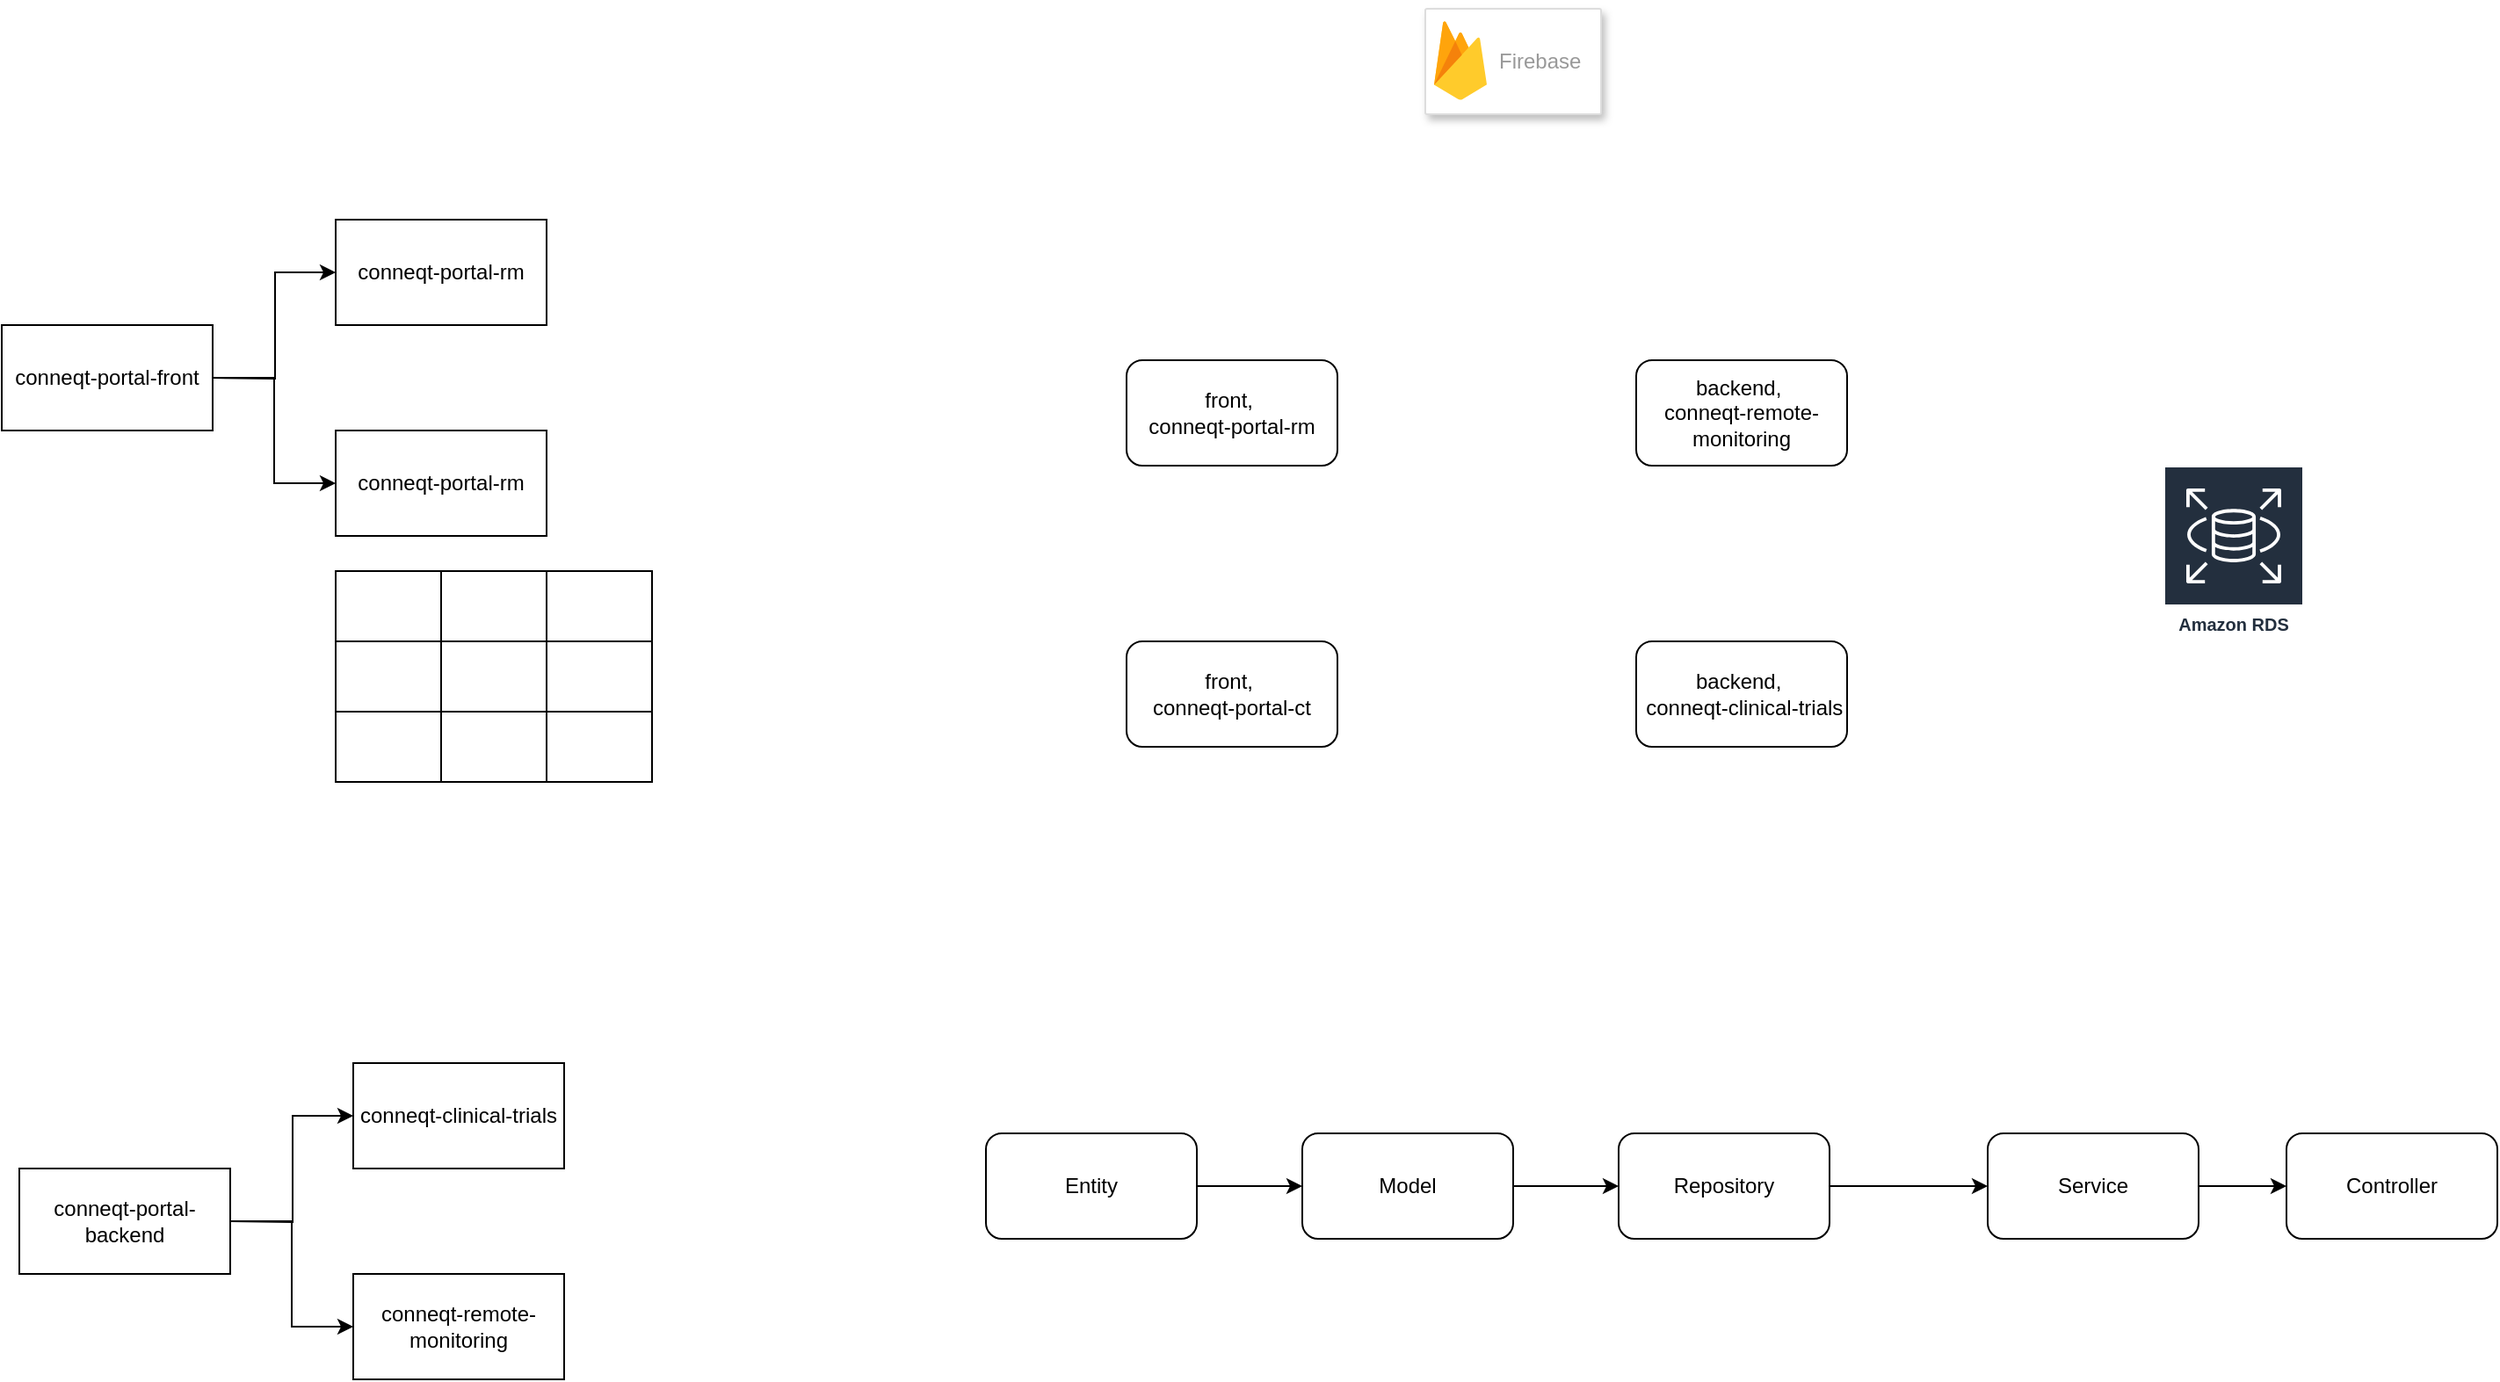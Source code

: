 <mxfile>
    <diagram name="Page-1" id="VaM-L-S5CBO_FVDyauTC">
        <mxGraphModel dx="874" dy="1484" grid="1" gridSize="10" guides="1" tooltips="1" connect="1" arrows="1" fold="1" page="0" pageScale="1" pageWidth="827" pageHeight="1169" math="0" shadow="0" adaptiveColors="auto">
            <root>
                <mxCell id="0"/>
                <mxCell id="1" parent="0"/>
                <mxCell id="NizS2etTmJ6nmRSP1m50-1" value="" style="strokeColor=#dddddd;shadow=1;strokeWidth=1;rounded=1;absoluteArcSize=1;arcSize=2;" parent="1" vertex="1">
                    <mxGeometry x="920" y="-30" width="100" height="60" as="geometry"/>
                </mxCell>
                <mxCell id="NizS2etTmJ6nmRSP1m50-2" value="Firebase" style="sketch=0;dashed=0;connectable=0;html=1;fillColor=#5184F3;strokeColor=none;shape=mxgraph.gcp2.firebase;part=1;labelPosition=right;verticalLabelPosition=middle;align=left;verticalAlign=middle;spacingLeft=5;fontColor=#999999;fontSize=12;" parent="NizS2etTmJ6nmRSP1m50-1" vertex="1">
                    <mxGeometry width="30" height="45" relative="1" as="geometry">
                        <mxPoint x="5" y="7" as="offset"/>
                    </mxGeometry>
                </mxCell>
                <mxCell id="NizS2etTmJ6nmRSP1m50-16" style="edgeStyle=orthogonalEdgeStyle;rounded=0;orthogonalLoop=1;jettySize=auto;html=1;entryX=0;entryY=0.5;entryDx=0;entryDy=0;" parent="1" target="NizS2etTmJ6nmRSP1m50-6" edge="1">
                    <mxGeometry relative="1" as="geometry">
                        <mxPoint x="230" y="180" as="sourcePoint"/>
                    </mxGeometry>
                </mxCell>
                <mxCell id="NizS2etTmJ6nmRSP1m50-18" value="" style="edgeStyle=orthogonalEdgeStyle;rounded=0;orthogonalLoop=1;jettySize=auto;html=1;" parent="1" source="NizS2etTmJ6nmRSP1m50-5" target="NizS2etTmJ6nmRSP1m50-7" edge="1">
                    <mxGeometry relative="1" as="geometry"/>
                </mxCell>
                <mxCell id="NizS2etTmJ6nmRSP1m50-5" value="conneqt-portal-front" style="rounded=0;whiteSpace=wrap;html=1;" parent="1" vertex="1">
                    <mxGeometry x="110" y="150" width="120" height="60" as="geometry"/>
                </mxCell>
                <mxCell id="NizS2etTmJ6nmRSP1m50-6" value="conneqt-portal-rm" style="rounded=0;whiteSpace=wrap;html=1;" parent="1" vertex="1">
                    <mxGeometry x="300" y="90" width="120" height="60" as="geometry"/>
                </mxCell>
                <mxCell id="NizS2etTmJ6nmRSP1m50-7" value="conneqt-portal-rm" style="rounded=0;whiteSpace=wrap;html=1;" parent="1" vertex="1">
                    <mxGeometry x="300" y="210" width="120" height="60" as="geometry"/>
                </mxCell>
                <mxCell id="NizS2etTmJ6nmRSP1m50-19" style="edgeStyle=orthogonalEdgeStyle;rounded=0;orthogonalLoop=1;jettySize=auto;html=1;entryX=0;entryY=0.5;entryDx=0;entryDy=0;" parent="1" target="NizS2etTmJ6nmRSP1m50-22" edge="1">
                    <mxGeometry relative="1" as="geometry">
                        <mxPoint x="240" y="660" as="sourcePoint"/>
                    </mxGeometry>
                </mxCell>
                <mxCell id="NizS2etTmJ6nmRSP1m50-20" value="" style="edgeStyle=orthogonalEdgeStyle;rounded=0;orthogonalLoop=1;jettySize=auto;html=1;" parent="1" source="NizS2etTmJ6nmRSP1m50-21" target="NizS2etTmJ6nmRSP1m50-23" edge="1">
                    <mxGeometry relative="1" as="geometry"/>
                </mxCell>
                <mxCell id="NizS2etTmJ6nmRSP1m50-21" value="conneqt-portal-backend" style="rounded=0;whiteSpace=wrap;html=1;" parent="1" vertex="1">
                    <mxGeometry x="120" y="630" width="120" height="60" as="geometry"/>
                </mxCell>
                <mxCell id="NizS2etTmJ6nmRSP1m50-22" value="conneqt-clinical-trials" style="rounded=0;whiteSpace=wrap;html=1;" parent="1" vertex="1">
                    <mxGeometry x="310" y="570" width="120" height="60" as="geometry"/>
                </mxCell>
                <mxCell id="NizS2etTmJ6nmRSP1m50-23" value="conneqt-remote-monitoring" style="rounded=0;whiteSpace=wrap;html=1;" parent="1" vertex="1">
                    <mxGeometry x="310" y="690" width="120" height="60" as="geometry"/>
                </mxCell>
                <mxCell id="mgTpuZ6k5zJ7OECo9nhY-1" value="Amazon RDS" style="sketch=0;outlineConnect=0;fontColor=#232F3E;gradientColor=none;strokeColor=#ffffff;fillColor=#232F3E;dashed=0;verticalLabelPosition=middle;verticalAlign=bottom;align=center;html=1;whiteSpace=wrap;fontSize=10;fontStyle=1;spacing=3;shape=mxgraph.aws4.productIcon;prIcon=mxgraph.aws4.rds;" parent="1" vertex="1">
                    <mxGeometry x="1340" y="230" width="80" height="100" as="geometry"/>
                </mxCell>
                <mxCell id="mgTpuZ6k5zJ7OECo9nhY-3" value="front,&amp;nbsp;&lt;div&gt;conneqt-portal-rm&lt;/div&gt;" style="rounded=1;whiteSpace=wrap;html=1;" parent="1" vertex="1">
                    <mxGeometry x="750" y="170" width="120" height="60" as="geometry"/>
                </mxCell>
                <mxCell id="mgTpuZ6k5zJ7OECo9nhY-4" value="front,&amp;nbsp;&lt;div&gt;conneqt-portal-ct&lt;/div&gt;" style="rounded=1;whiteSpace=wrap;html=1;" parent="1" vertex="1">
                    <mxGeometry x="750" y="330" width="120" height="60" as="geometry"/>
                </mxCell>
                <mxCell id="mgTpuZ6k5zJ7OECo9nhY-5" value="backend,&amp;nbsp;&lt;br&gt;&amp;nbsp;conneqt-clinical-trials" style="rounded=1;whiteSpace=wrap;html=1;" parent="1" vertex="1">
                    <mxGeometry x="1040" y="330" width="120" height="60" as="geometry"/>
                </mxCell>
                <mxCell id="mgTpuZ6k5zJ7OECo9nhY-6" value="backend,&amp;nbsp;&lt;br&gt;conneqt-remote-monitoring" style="rounded=1;whiteSpace=wrap;html=1;" parent="1" vertex="1">
                    <mxGeometry x="1040" y="170" width="120" height="60" as="geometry"/>
                </mxCell>
                <mxCell id="bbUUKwLU6sLg9LkwPDA8-3" value="" style="edgeStyle=orthogonalEdgeStyle;rounded=0;orthogonalLoop=1;jettySize=auto;html=1;" parent="1" source="bbUUKwLU6sLg9LkwPDA8-1" target="bbUUKwLU6sLg9LkwPDA8-2" edge="1">
                    <mxGeometry relative="1" as="geometry"/>
                </mxCell>
                <mxCell id="bbUUKwLU6sLg9LkwPDA8-1" value="Entity" style="rounded=1;whiteSpace=wrap;html=1;" parent="1" vertex="1">
                    <mxGeometry x="670" y="610" width="120" height="60" as="geometry"/>
                </mxCell>
                <mxCell id="bbUUKwLU6sLg9LkwPDA8-5" value="" style="edgeStyle=orthogonalEdgeStyle;rounded=0;orthogonalLoop=1;jettySize=auto;html=1;" parent="1" source="bbUUKwLU6sLg9LkwPDA8-2" target="bbUUKwLU6sLg9LkwPDA8-4" edge="1">
                    <mxGeometry relative="1" as="geometry"/>
                </mxCell>
                <mxCell id="bbUUKwLU6sLg9LkwPDA8-2" value="Model" style="rounded=1;whiteSpace=wrap;html=1;" parent="1" vertex="1">
                    <mxGeometry x="850" y="610" width="120" height="60" as="geometry"/>
                </mxCell>
                <mxCell id="bbUUKwLU6sLg9LkwPDA8-7" value="" style="edgeStyle=orthogonalEdgeStyle;rounded=0;orthogonalLoop=1;jettySize=auto;html=1;" parent="1" source="bbUUKwLU6sLg9LkwPDA8-4" target="bbUUKwLU6sLg9LkwPDA8-6" edge="1">
                    <mxGeometry relative="1" as="geometry"/>
                </mxCell>
                <mxCell id="bbUUKwLU6sLg9LkwPDA8-4" value="Repository" style="rounded=1;whiteSpace=wrap;html=1;" parent="1" vertex="1">
                    <mxGeometry x="1030" y="610" width="120" height="60" as="geometry"/>
                </mxCell>
                <mxCell id="bbUUKwLU6sLg9LkwPDA8-9" value="" style="edgeStyle=orthogonalEdgeStyle;rounded=0;orthogonalLoop=1;jettySize=auto;html=1;" parent="1" source="bbUUKwLU6sLg9LkwPDA8-6" target="bbUUKwLU6sLg9LkwPDA8-8" edge="1">
                    <mxGeometry relative="1" as="geometry"/>
                </mxCell>
                <mxCell id="bbUUKwLU6sLg9LkwPDA8-6" value="Service" style="rounded=1;whiteSpace=wrap;html=1;" parent="1" vertex="1">
                    <mxGeometry x="1240" y="610" width="120" height="60" as="geometry"/>
                </mxCell>
                <mxCell id="bbUUKwLU6sLg9LkwPDA8-8" value="Controller" style="rounded=1;whiteSpace=wrap;html=1;" parent="1" vertex="1">
                    <mxGeometry x="1410" y="610" width="120" height="60" as="geometry"/>
                </mxCell>
                <mxCell id="3" value="" style="shape=table;startSize=0;container=1;collapsible=0;childLayout=tableLayout;fontSize=16;" vertex="1" parent="1">
                    <mxGeometry x="300" y="290" width="180" height="120" as="geometry"/>
                </mxCell>
                <mxCell id="4" value="" style="shape=tableRow;horizontal=0;startSize=0;swimlaneHead=0;swimlaneBody=0;strokeColor=inherit;top=0;left=0;bottom=0;right=0;collapsible=0;dropTarget=0;fillColor=none;points=[[0,0.5],[1,0.5]];portConstraint=eastwest;fontSize=16;" vertex="1" parent="3">
                    <mxGeometry width="180" height="40" as="geometry"/>
                </mxCell>
                <mxCell id="5" value="" style="shape=partialRectangle;html=1;whiteSpace=wrap;connectable=0;strokeColor=inherit;overflow=hidden;fillColor=none;top=0;left=0;bottom=0;right=0;pointerEvents=1;fontSize=16;" vertex="1" parent="4">
                    <mxGeometry width="60" height="40" as="geometry">
                        <mxRectangle width="60" height="40" as="alternateBounds"/>
                    </mxGeometry>
                </mxCell>
                <mxCell id="6" value="" style="shape=partialRectangle;html=1;whiteSpace=wrap;connectable=0;strokeColor=inherit;overflow=hidden;fillColor=none;top=0;left=0;bottom=0;right=0;pointerEvents=1;fontSize=16;" vertex="1" parent="4">
                    <mxGeometry x="60" width="60" height="40" as="geometry">
                        <mxRectangle width="60" height="40" as="alternateBounds"/>
                    </mxGeometry>
                </mxCell>
                <mxCell id="7" value="" style="shape=partialRectangle;html=1;whiteSpace=wrap;connectable=0;strokeColor=inherit;overflow=hidden;fillColor=none;top=0;left=0;bottom=0;right=0;pointerEvents=1;fontSize=16;" vertex="1" parent="4">
                    <mxGeometry x="120" width="60" height="40" as="geometry">
                        <mxRectangle width="60" height="40" as="alternateBounds"/>
                    </mxGeometry>
                </mxCell>
                <mxCell id="8" value="" style="shape=tableRow;horizontal=0;startSize=0;swimlaneHead=0;swimlaneBody=0;strokeColor=inherit;top=0;left=0;bottom=0;right=0;collapsible=0;dropTarget=0;fillColor=none;points=[[0,0.5],[1,0.5]];portConstraint=eastwest;fontSize=16;" vertex="1" parent="3">
                    <mxGeometry y="40" width="180" height="40" as="geometry"/>
                </mxCell>
                <mxCell id="9" value="" style="shape=partialRectangle;html=1;whiteSpace=wrap;connectable=0;strokeColor=inherit;overflow=hidden;fillColor=none;top=0;left=0;bottom=0;right=0;pointerEvents=1;fontSize=16;" vertex="1" parent="8">
                    <mxGeometry width="60" height="40" as="geometry">
                        <mxRectangle width="60" height="40" as="alternateBounds"/>
                    </mxGeometry>
                </mxCell>
                <mxCell id="10" value="" style="shape=partialRectangle;html=1;whiteSpace=wrap;connectable=0;strokeColor=inherit;overflow=hidden;fillColor=none;top=0;left=0;bottom=0;right=0;pointerEvents=1;fontSize=16;" vertex="1" parent="8">
                    <mxGeometry x="60" width="60" height="40" as="geometry">
                        <mxRectangle width="60" height="40" as="alternateBounds"/>
                    </mxGeometry>
                </mxCell>
                <mxCell id="11" value="" style="shape=partialRectangle;html=1;whiteSpace=wrap;connectable=0;strokeColor=inherit;overflow=hidden;fillColor=none;top=0;left=0;bottom=0;right=0;pointerEvents=1;fontSize=16;" vertex="1" parent="8">
                    <mxGeometry x="120" width="60" height="40" as="geometry">
                        <mxRectangle width="60" height="40" as="alternateBounds"/>
                    </mxGeometry>
                </mxCell>
                <mxCell id="12" value="" style="shape=tableRow;horizontal=0;startSize=0;swimlaneHead=0;swimlaneBody=0;strokeColor=inherit;top=0;left=0;bottom=0;right=0;collapsible=0;dropTarget=0;fillColor=none;points=[[0,0.5],[1,0.5]];portConstraint=eastwest;fontSize=16;" vertex="1" parent="3">
                    <mxGeometry y="80" width="180" height="40" as="geometry"/>
                </mxCell>
                <mxCell id="13" value="" style="shape=partialRectangle;html=1;whiteSpace=wrap;connectable=0;strokeColor=inherit;overflow=hidden;fillColor=none;top=0;left=0;bottom=0;right=0;pointerEvents=1;fontSize=16;" vertex="1" parent="12">
                    <mxGeometry width="60" height="40" as="geometry">
                        <mxRectangle width="60" height="40" as="alternateBounds"/>
                    </mxGeometry>
                </mxCell>
                <mxCell id="14" value="" style="shape=partialRectangle;html=1;whiteSpace=wrap;connectable=0;strokeColor=inherit;overflow=hidden;fillColor=none;top=0;left=0;bottom=0;right=0;pointerEvents=1;fontSize=16;" vertex="1" parent="12">
                    <mxGeometry x="60" width="60" height="40" as="geometry">
                        <mxRectangle width="60" height="40" as="alternateBounds"/>
                    </mxGeometry>
                </mxCell>
                <mxCell id="15" value="" style="shape=partialRectangle;html=1;whiteSpace=wrap;connectable=0;strokeColor=inherit;overflow=hidden;fillColor=none;top=0;left=0;bottom=0;right=0;pointerEvents=1;fontSize=16;" vertex="1" parent="12">
                    <mxGeometry x="120" width="60" height="40" as="geometry">
                        <mxRectangle width="60" height="40" as="alternateBounds"/>
                    </mxGeometry>
                </mxCell>
            </root>
        </mxGraphModel>
    </diagram>
</mxfile>